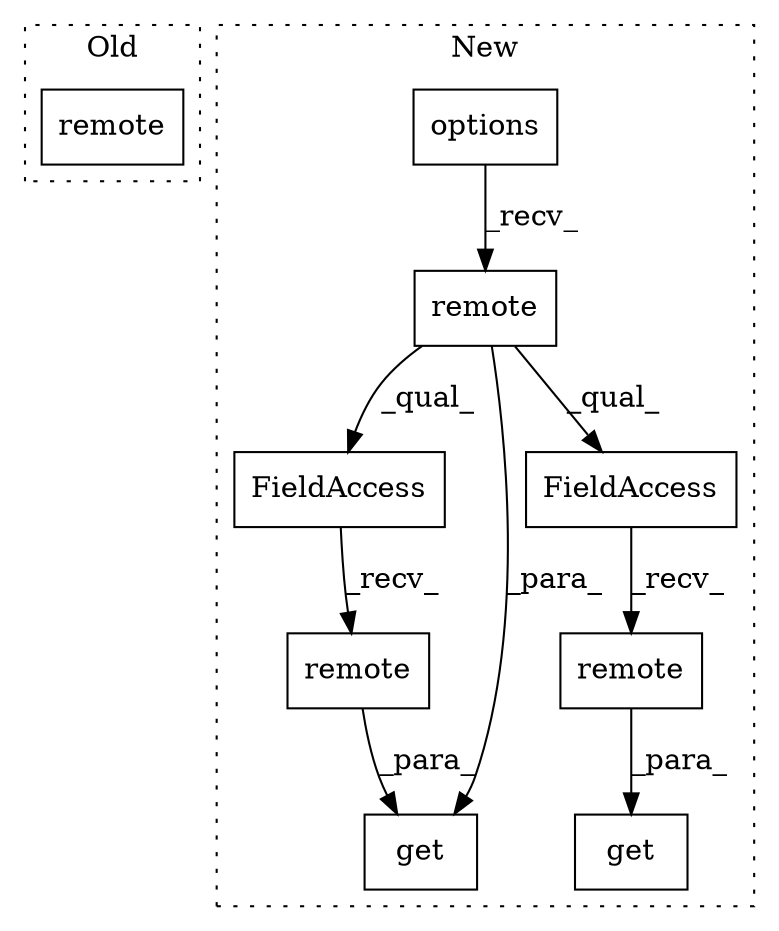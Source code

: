 digraph G {
subgraph cluster0 {
1 [label="remote" a="32" s="2998,3011" l="7,1" shape="box"];
label = "Old";
style="dotted";
}
subgraph cluster1 {
2 [label="remote" a="32" s="2766,2808" l="7,1" shape="box"];
3 [label="FieldAccess" a="22" s="2746" l="19" shape="box"];
4 [label="remote" a="32" s="2706,2731" l="7,1" shape="box"];
5 [label="get" a="32" s="2858,2915" l="4,1" shape="box"];
6 [label="remote" a="32" s="2890,2914" l="7,1" shape="box"];
7 [label="FieldAccess" a="22" s="2862" l="27" shape="box"];
8 [label="options" a="32" s="2674,2704" l="8,1" shape="box"];
9 [label="get" a="32" s="2742,2809" l="4,1" shape="box"];
label = "New";
style="dotted";
}
2 -> 9 [label="_para_"];
3 -> 2 [label="_recv_"];
4 -> 3 [label="_qual_"];
4 -> 7 [label="_qual_"];
4 -> 9 [label="_para_"];
6 -> 5 [label="_para_"];
7 -> 6 [label="_recv_"];
8 -> 4 [label="_recv_"];
}